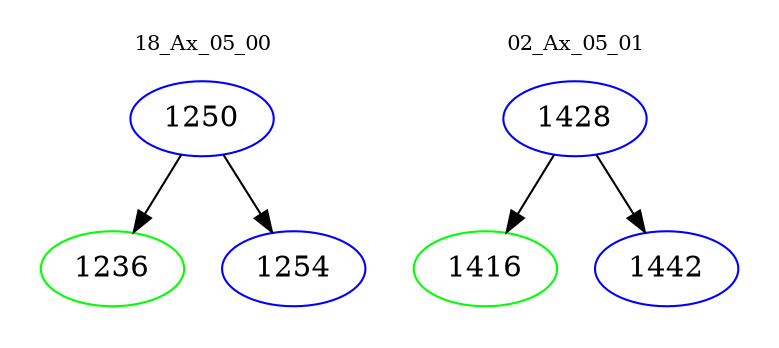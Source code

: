 digraph{
subgraph cluster_0 {
color = white
label = "18_Ax_05_00";
fontsize=10;
T0_1250 [label="1250", color="blue"]
T0_1250 -> T0_1236 [color="black"]
T0_1236 [label="1236", color="green"]
T0_1250 -> T0_1254 [color="black"]
T0_1254 [label="1254", color="blue"]
}
subgraph cluster_1 {
color = white
label = "02_Ax_05_01";
fontsize=10;
T1_1428 [label="1428", color="blue"]
T1_1428 -> T1_1416 [color="black"]
T1_1416 [label="1416", color="green"]
T1_1428 -> T1_1442 [color="black"]
T1_1442 [label="1442", color="blue"]
}
}
